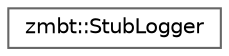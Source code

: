 digraph "Graphical Class Hierarchy"
{
 // LATEX_PDF_SIZE
  bgcolor="transparent";
  edge [fontname=Helvetica,fontsize=10,labelfontname=Helvetica,labelfontsize=10];
  node [fontname=Helvetica,fontsize=10,shape=box,height=0.2,width=0.4];
  rankdir="LR";
  Node0 [id="Node000000",label="zmbt::StubLogger",height=0.2,width=0.4,color="grey40", fillcolor="white", style="filled",URL="$structzmbt_1_1StubLogger.html",tooltip=" "];
}
